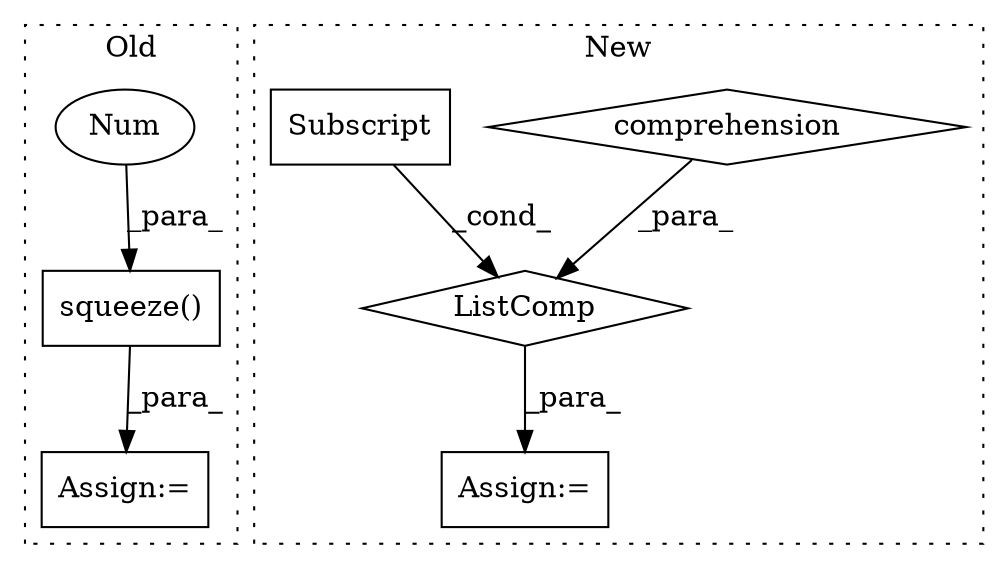 digraph G {
subgraph cluster0 {
1 [label="squeeze()" a="75" s="5432,5443" l="10,1" shape="box"];
5 [label="Num" a="76" s="5442" l="1" shape="ellipse"];
6 [label="Assign:=" a="68" s="5429" l="3" shape="box"];
label = "Old";
style="dotted";
}
subgraph cluster1 {
2 [label="ListComp" a="106" s="3972" l="53" shape="diamond"];
3 [label="comprehension" a="45" s="3990" l="3" shape="diamond"];
4 [label="Assign:=" a="68" s="3969" l="3" shape="box"];
7 [label="Subscript" a="63" s="3973,0" l="16,0" shape="box"];
label = "New";
style="dotted";
}
1 -> 6 [label="_para_"];
2 -> 4 [label="_para_"];
3 -> 2 [label="_para_"];
5 -> 1 [label="_para_"];
7 -> 2 [label="_cond_"];
}